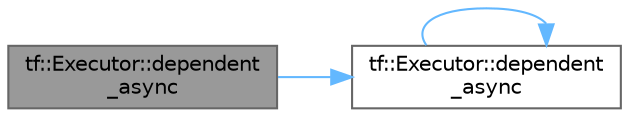 digraph "tf::Executor::dependent_async"
{
 // LATEX_PDF_SIZE
  bgcolor="transparent";
  edge [fontname=Helvetica,fontsize=10,labelfontname=Helvetica,labelfontsize=10];
  node [fontname=Helvetica,fontsize=10,shape=box,height=0.2,width=0.4];
  rankdir="LR";
  Node1 [id="Node000001",label="tf::Executor::dependent\l_async",height=0.2,width=0.4,color="gray40", fillcolor="grey60", style="filled", fontcolor="black",tooltip="runs the given function asynchronously when the given predecessors finish"];
  Node1 -> Node2 [id="edge1_Node000001_Node000002",color="steelblue1",style="solid",tooltip=" "];
  Node2 [id="Node000002",label="tf::Executor::dependent\l_async",height=0.2,width=0.4,color="grey40", fillcolor="white", style="filled",URL="$classtf_1_1_executor.html#aee02b63d3a91ad5ca5a1c0e71f3e128f",tooltip="runs the given function asynchronously when the given dependents finish"];
  Node2 -> Node2 [id="edge2_Node000002_Node000002",color="steelblue1",style="solid",tooltip=" "];
}
